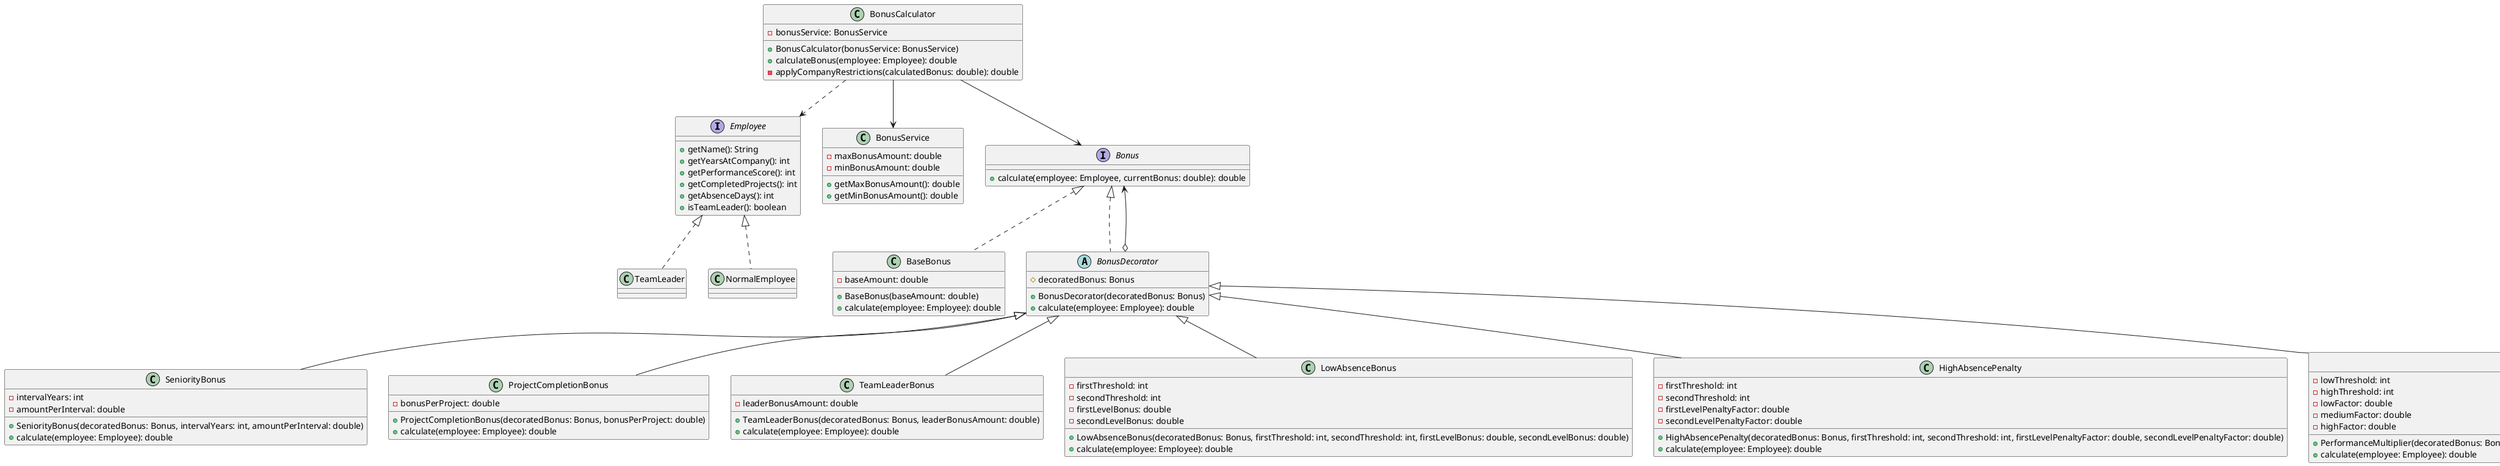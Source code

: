 @startuml

interface Employee {
  + getName(): String
  + getYearsAtCompany(): int
  + getPerformanceScore(): int
  + getCompletedProjects(): int
  + getAbsenceDays(): int
  + isTeamLeader(): boolean
}

class TeamLeader implements Employee

class NormalEmployee implements Employee

class BonusService {
  - maxBonusAmount: double
  - minBonusAmount: double
  + getMaxBonusAmount(): double
  + getMinBonusAmount(): double
}

class BonusCalculator {
  - bonusService: BonusService
  + BonusCalculator(bonusService: BonusService)
  + calculateBonus(employee: Employee): double
  - applyCompanyRestrictions(calculatedBonus: double): double
}

' Decorator Pattern
interface Bonus {
  + calculate(employee: Employee, currentBonus: double): double
}

class BaseBonus implements Bonus {
  - baseAmount: double
  + BaseBonus(baseAmount: double)
  + calculate(employee: Employee): double
}

abstract class BonusDecorator implements Bonus {
  # decoratedBonus: Bonus
  + BonusDecorator(decoratedBonus: Bonus)
  + calculate(employee: Employee): double
}

class SeniorityBonus extends BonusDecorator {
  - intervalYears: int
  - amountPerInterval: double
  + SeniorityBonus(decoratedBonus: Bonus, intervalYears: int, amountPerInterval: double)
  + calculate(employee: Employee): double
}

class ProjectCompletionBonus extends BonusDecorator {
  - bonusPerProject: double
  + ProjectCompletionBonus(decoratedBonus: Bonus, bonusPerProject: double)
  + calculate(employee: Employee): double
}

class TeamLeaderBonus extends BonusDecorator {
  - leaderBonusAmount: double
  + TeamLeaderBonus(decoratedBonus: Bonus, leaderBonusAmount: double)
  + calculate(employee: Employee): double
}

class LowAbsenceBonus extends BonusDecorator {
  - firstThreshold: int
  - secondThreshold: int
  - firstLevelBonus: double
  - secondLevelBonus: double
  + LowAbsenceBonus(decoratedBonus: Bonus, firstThreshold: int, secondThreshold: int, firstLevelBonus: double, secondLevelBonus: double)
  + calculate(employee: Employee): double
}

class HighAbsencePenalty extends BonusDecorator {
  - firstThreshold: int
  - secondThreshold: int
  - firstLevelPenaltyFactor: double
  - secondLevelPenaltyFactor: double
  + HighAbsencePenalty(decoratedBonus: Bonus, firstThreshold: int, secondThreshold: int, firstLevelPenaltyFactor: double, secondLevelPenaltyFactor: double)
  + calculate(employee: Employee): double
}

class PerformanceMultiplier extends BonusDecorator {
  - lowThreshold: int
  - highThreshold: int
  - lowFactor: double
  - mediumFactor: double
  - highFactor: double
  + PerformanceMultiplier(decoratedBonus: Bonus, lowThreshold: int, highThreshold: int, lowFactor: double, mediumFactor: double, highFactor: double)
  + calculate(employee: Employee): double
}

' Relationships
BonusCalculator --> BonusService
BonusCalculator --> Bonus
BonusDecorator o--> Bonus
BonusCalculator ..> Employee

@enduml